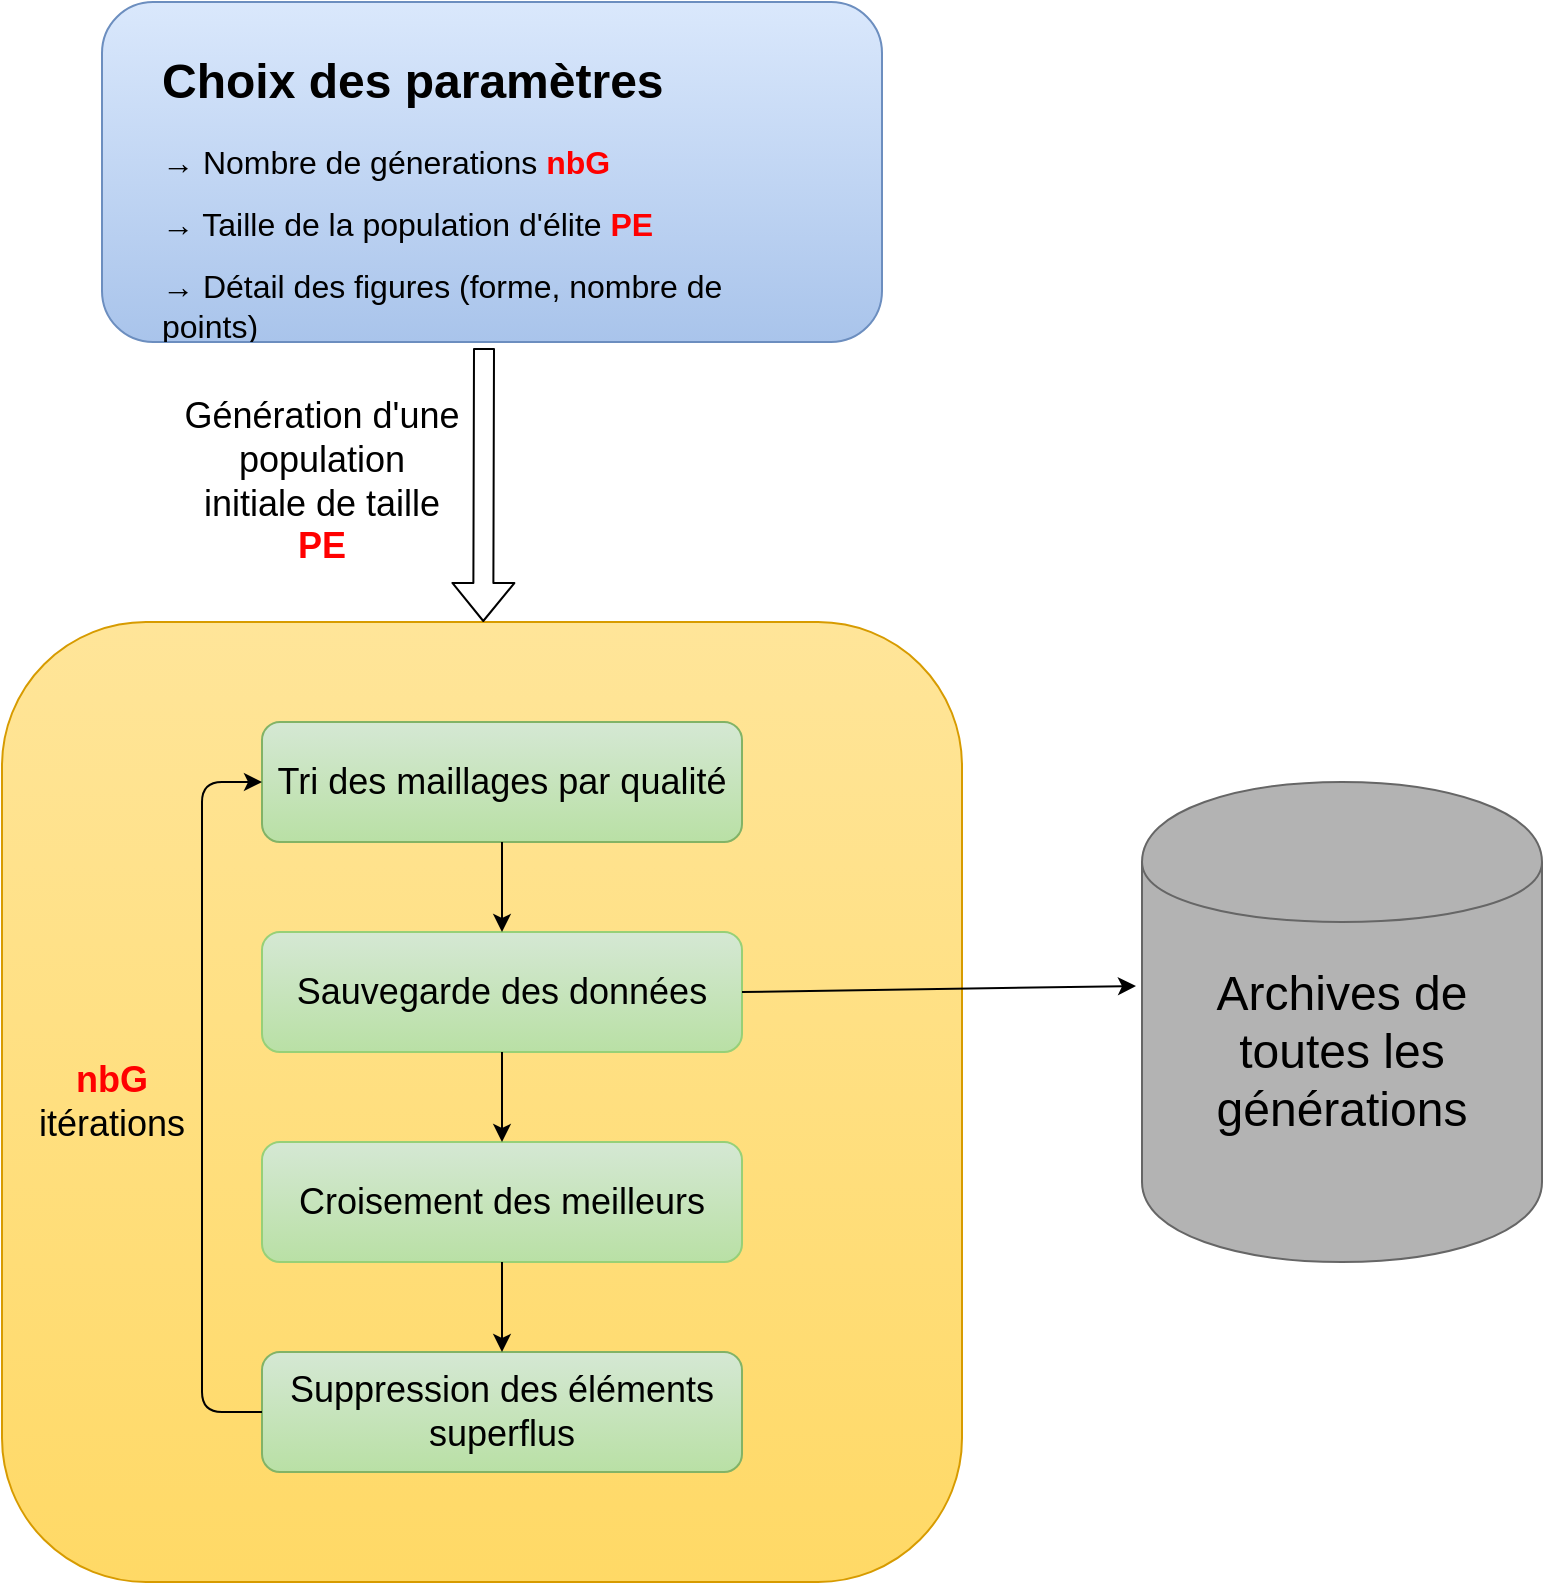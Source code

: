 <mxfile version="10.6.3" type="device"><diagram id="mL-iFrpFBfesGQv2ycDQ" name="Page-1"><mxGraphModel dx="1394" dy="821" grid="1" gridSize="10" guides="1" tooltips="1" connect="1" arrows="1" fold="1" page="1" pageScale="1" pageWidth="850" pageHeight="1100" math="0" shadow="0"><root><mxCell id="0"/><mxCell id="1" parent="0"/><mxCell id="zwXBdLx2FVr_8aQimTmQ-1" value="" style="rounded=1;whiteSpace=wrap;html=1;fillColor=#dae8fc;strokeColor=#6c8ebf;gradientColor=#A9C4EB;gradientDirection=south;" vertex="1" parent="1"><mxGeometry x="90" y="20" width="390" height="170" as="geometry"/></mxCell><mxCell id="zwXBdLx2FVr_8aQimTmQ-2" value="" style="shape=cylinder;whiteSpace=wrap;html=1;boundedLbl=1;backgroundOutline=1;fillColor=#B3B3B3;strokeColor=#666666;fontColor=#333333;" vertex="1" parent="1"><mxGeometry x="610" y="410" width="200" height="240" as="geometry"/></mxCell><mxCell id="zwXBdLx2FVr_8aQimTmQ-3" value="" style="rounded=1;whiteSpace=wrap;html=1;fillColor=#FFE599;strokeColor=#d79b00;gradientColor=#FFD966;gradientDirection=south;" vertex="1" parent="1"><mxGeometry x="40" y="330" width="480" height="480" as="geometry"/></mxCell><mxCell id="zwXBdLx2FVr_8aQimTmQ-4" value="&lt;h1&gt;Choix des paramètres&lt;font style=&quot;font-size: 14px&quot;&gt;&lt;br&gt;&lt;/font&gt;&lt;/h1&gt;&lt;p&gt;&lt;font size=&quot;3&quot;&gt;→ Nombre de génerations &lt;font color=&quot;#FF0000&quot;&gt;&lt;b&gt;nbG&lt;/b&gt;&lt;/font&gt;&lt;/font&gt;&lt;/p&gt;&lt;p&gt;&lt;font size=&quot;3&quot;&gt;→ Taille de la population d'élite &lt;font color=&quot;#FF0000&quot;&gt;&lt;b&gt;PE&lt;/b&gt;&lt;/font&gt;&lt;/font&gt;&lt;/p&gt;&lt;p&gt;&lt;font size=&quot;3&quot;&gt;→ Détail des figures (forme, nombre de points)&lt;/font&gt;&lt;br&gt;&lt;/p&gt;" style="text;html=1;spacing=5;spacingTop=-20;whiteSpace=wrap;overflow=hidden;rounded=0;direction=west;" vertex="1" parent="1"><mxGeometry x="115" y="40" width="340" height="150" as="geometry"/></mxCell><mxCell id="zwXBdLx2FVr_8aQimTmQ-5" value="" style="shape=flexArrow;endArrow=classic;html=1;" edge="1" parent="1" target="zwXBdLx2FVr_8aQimTmQ-3"><mxGeometry width="50" height="50" relative="1" as="geometry"><mxPoint x="281" y="193" as="sourcePoint"/><mxPoint x="310" y="220" as="targetPoint"/></mxGeometry></mxCell><mxCell id="zwXBdLx2FVr_8aQimTmQ-6" value="&lt;font style=&quot;font-size: 18px&quot;&gt;Génération d'une population initiale de taille &lt;font color=&quot;#FF0000&quot;&gt;&lt;b&gt;PE&lt;/b&gt;&lt;/font&gt;&lt;br&gt;&lt;/font&gt;" style="text;html=1;strokeColor=none;fillColor=none;align=center;verticalAlign=middle;whiteSpace=wrap;rounded=0;" vertex="1" parent="1"><mxGeometry x="130" y="205" width="140" height="110" as="geometry"/></mxCell><mxCell id="zwXBdLx2FVr_8aQimTmQ-7" value="&lt;font style=&quot;font-size: 18px&quot;&gt;Tri des maillages par qualité&lt;br&gt;&lt;/font&gt;" style="rounded=1;whiteSpace=wrap;html=1;fillColor=#D5E8D4;strokeColor=#82b366;gradientColor=#B9E0A5;" vertex="1" parent="1"><mxGeometry x="170" y="380" width="240" height="60" as="geometry"/></mxCell><mxCell id="zwXBdLx2FVr_8aQimTmQ-8" value="&lt;font style=&quot;font-size: 18px&quot;&gt;Sauvegarde des données&lt;/font&gt;" style="rounded=1;whiteSpace=wrap;html=1;fillColor=#D5E8D4;gradientColor=#B9E0A5;strokeColor=#97D077;" vertex="1" parent="1"><mxGeometry x="170" y="485" width="240" height="60" as="geometry"/></mxCell><mxCell id="zwXBdLx2FVr_8aQimTmQ-9" value="&lt;font style=&quot;font-size: 18px&quot;&gt;Croisement des meilleurs&lt;/font&gt;" style="rounded=1;whiteSpace=wrap;html=1;fillColor=#D5E8D4;gradientColor=#B9E0A5;strokeColor=#97D077;" vertex="1" parent="1"><mxGeometry x="170" y="590" width="240" height="60" as="geometry"/></mxCell><mxCell id="zwXBdLx2FVr_8aQimTmQ-10" value="&lt;font style=&quot;font-size: 18px&quot;&gt;Suppression des éléments superflus&lt;/font&gt;" style="rounded=1;whiteSpace=wrap;html=1;fillColor=#d5e8d4;strokeColor=#82b366;gradientColor=#B9E0A5;" vertex="1" parent="1"><mxGeometry x="170" y="695" width="240" height="60" as="geometry"/></mxCell><mxCell id="zwXBdLx2FVr_8aQimTmQ-12" value="" style="endArrow=classic;html=1;entryX=0;entryY=0.5;entryDx=0;entryDy=0;exitX=0;exitY=0.5;exitDx=0;exitDy=0;" edge="1" parent="1" source="zwXBdLx2FVr_8aQimTmQ-10" target="zwXBdLx2FVr_8aQimTmQ-7"><mxGeometry width="50" height="50" relative="1" as="geometry"><mxPoint x="90" y="880" as="sourcePoint"/><mxPoint x="140" y="830" as="targetPoint"/><Array as="points"><mxPoint x="140" y="725"/><mxPoint x="140" y="570"/><mxPoint x="140" y="410"/></Array></mxGeometry></mxCell><mxCell id="zwXBdLx2FVr_8aQimTmQ-13" value="&lt;font style=&quot;font-size: 18px&quot;&gt;&lt;font color=&quot;#FF0000&quot;&gt;&lt;b&gt;nbG&lt;/b&gt;&lt;/font&gt; itérations&lt;/font&gt;" style="text;html=1;strokeColor=none;fillColor=none;align=center;verticalAlign=middle;whiteSpace=wrap;rounded=0;fontSize=16;" vertex="1" parent="1"><mxGeometry x="60" y="530" width="70" height="80" as="geometry"/></mxCell><mxCell id="zwXBdLx2FVr_8aQimTmQ-14" value="&lt;font style=&quot;font-size: 24px&quot;&gt;Archives de toutes les générations&lt;br&gt;&lt;/font&gt;" style="text;html=1;strokeColor=none;fillColor=none;align=center;verticalAlign=middle;whiteSpace=wrap;rounded=0;" vertex="1" parent="1"><mxGeometry x="630" y="480" width="160" height="130" as="geometry"/></mxCell><mxCell id="zwXBdLx2FVr_8aQimTmQ-15" value="" style="endArrow=classic;html=1;entryX=-0.015;entryY=0.425;entryDx=0;entryDy=0;entryPerimeter=0;exitX=1;exitY=0.5;exitDx=0;exitDy=0;" edge="1" parent="1" source="zwXBdLx2FVr_8aQimTmQ-8" target="zwXBdLx2FVr_8aQimTmQ-2"><mxGeometry width="50" height="50" relative="1" as="geometry"><mxPoint x="40" y="880" as="sourcePoint"/><mxPoint x="90" y="830" as="targetPoint"/></mxGeometry></mxCell><mxCell id="zwXBdLx2FVr_8aQimTmQ-16" value="" style="endArrow=classic;html=1;entryX=0.5;entryY=0;entryDx=0;entryDy=0;exitX=0.5;exitY=1;exitDx=0;exitDy=0;" edge="1" parent="1" source="zwXBdLx2FVr_8aQimTmQ-7" target="zwXBdLx2FVr_8aQimTmQ-8"><mxGeometry width="50" height="50" relative="1" as="geometry"><mxPoint x="40" y="880" as="sourcePoint"/><mxPoint x="90" y="830" as="targetPoint"/></mxGeometry></mxCell><mxCell id="zwXBdLx2FVr_8aQimTmQ-18" value="" style="endArrow=classic;html=1;entryX=0.5;entryY=0;entryDx=0;entryDy=0;" edge="1" parent="1" source="zwXBdLx2FVr_8aQimTmQ-8" target="zwXBdLx2FVr_8aQimTmQ-9"><mxGeometry width="50" height="50" relative="1" as="geometry"><mxPoint x="110" y="680" as="sourcePoint"/><mxPoint x="160" y="630" as="targetPoint"/></mxGeometry></mxCell><mxCell id="zwXBdLx2FVr_8aQimTmQ-19" value="" style="endArrow=classic;html=1;exitX=0.5;exitY=1;exitDx=0;exitDy=0;" edge="1" parent="1" source="zwXBdLx2FVr_8aQimTmQ-9" target="zwXBdLx2FVr_8aQimTmQ-10"><mxGeometry width="50" height="50" relative="1" as="geometry"><mxPoint x="320" y="750" as="sourcePoint"/><mxPoint x="370" y="700" as="targetPoint"/></mxGeometry></mxCell></root></mxGraphModel></diagram></mxfile>